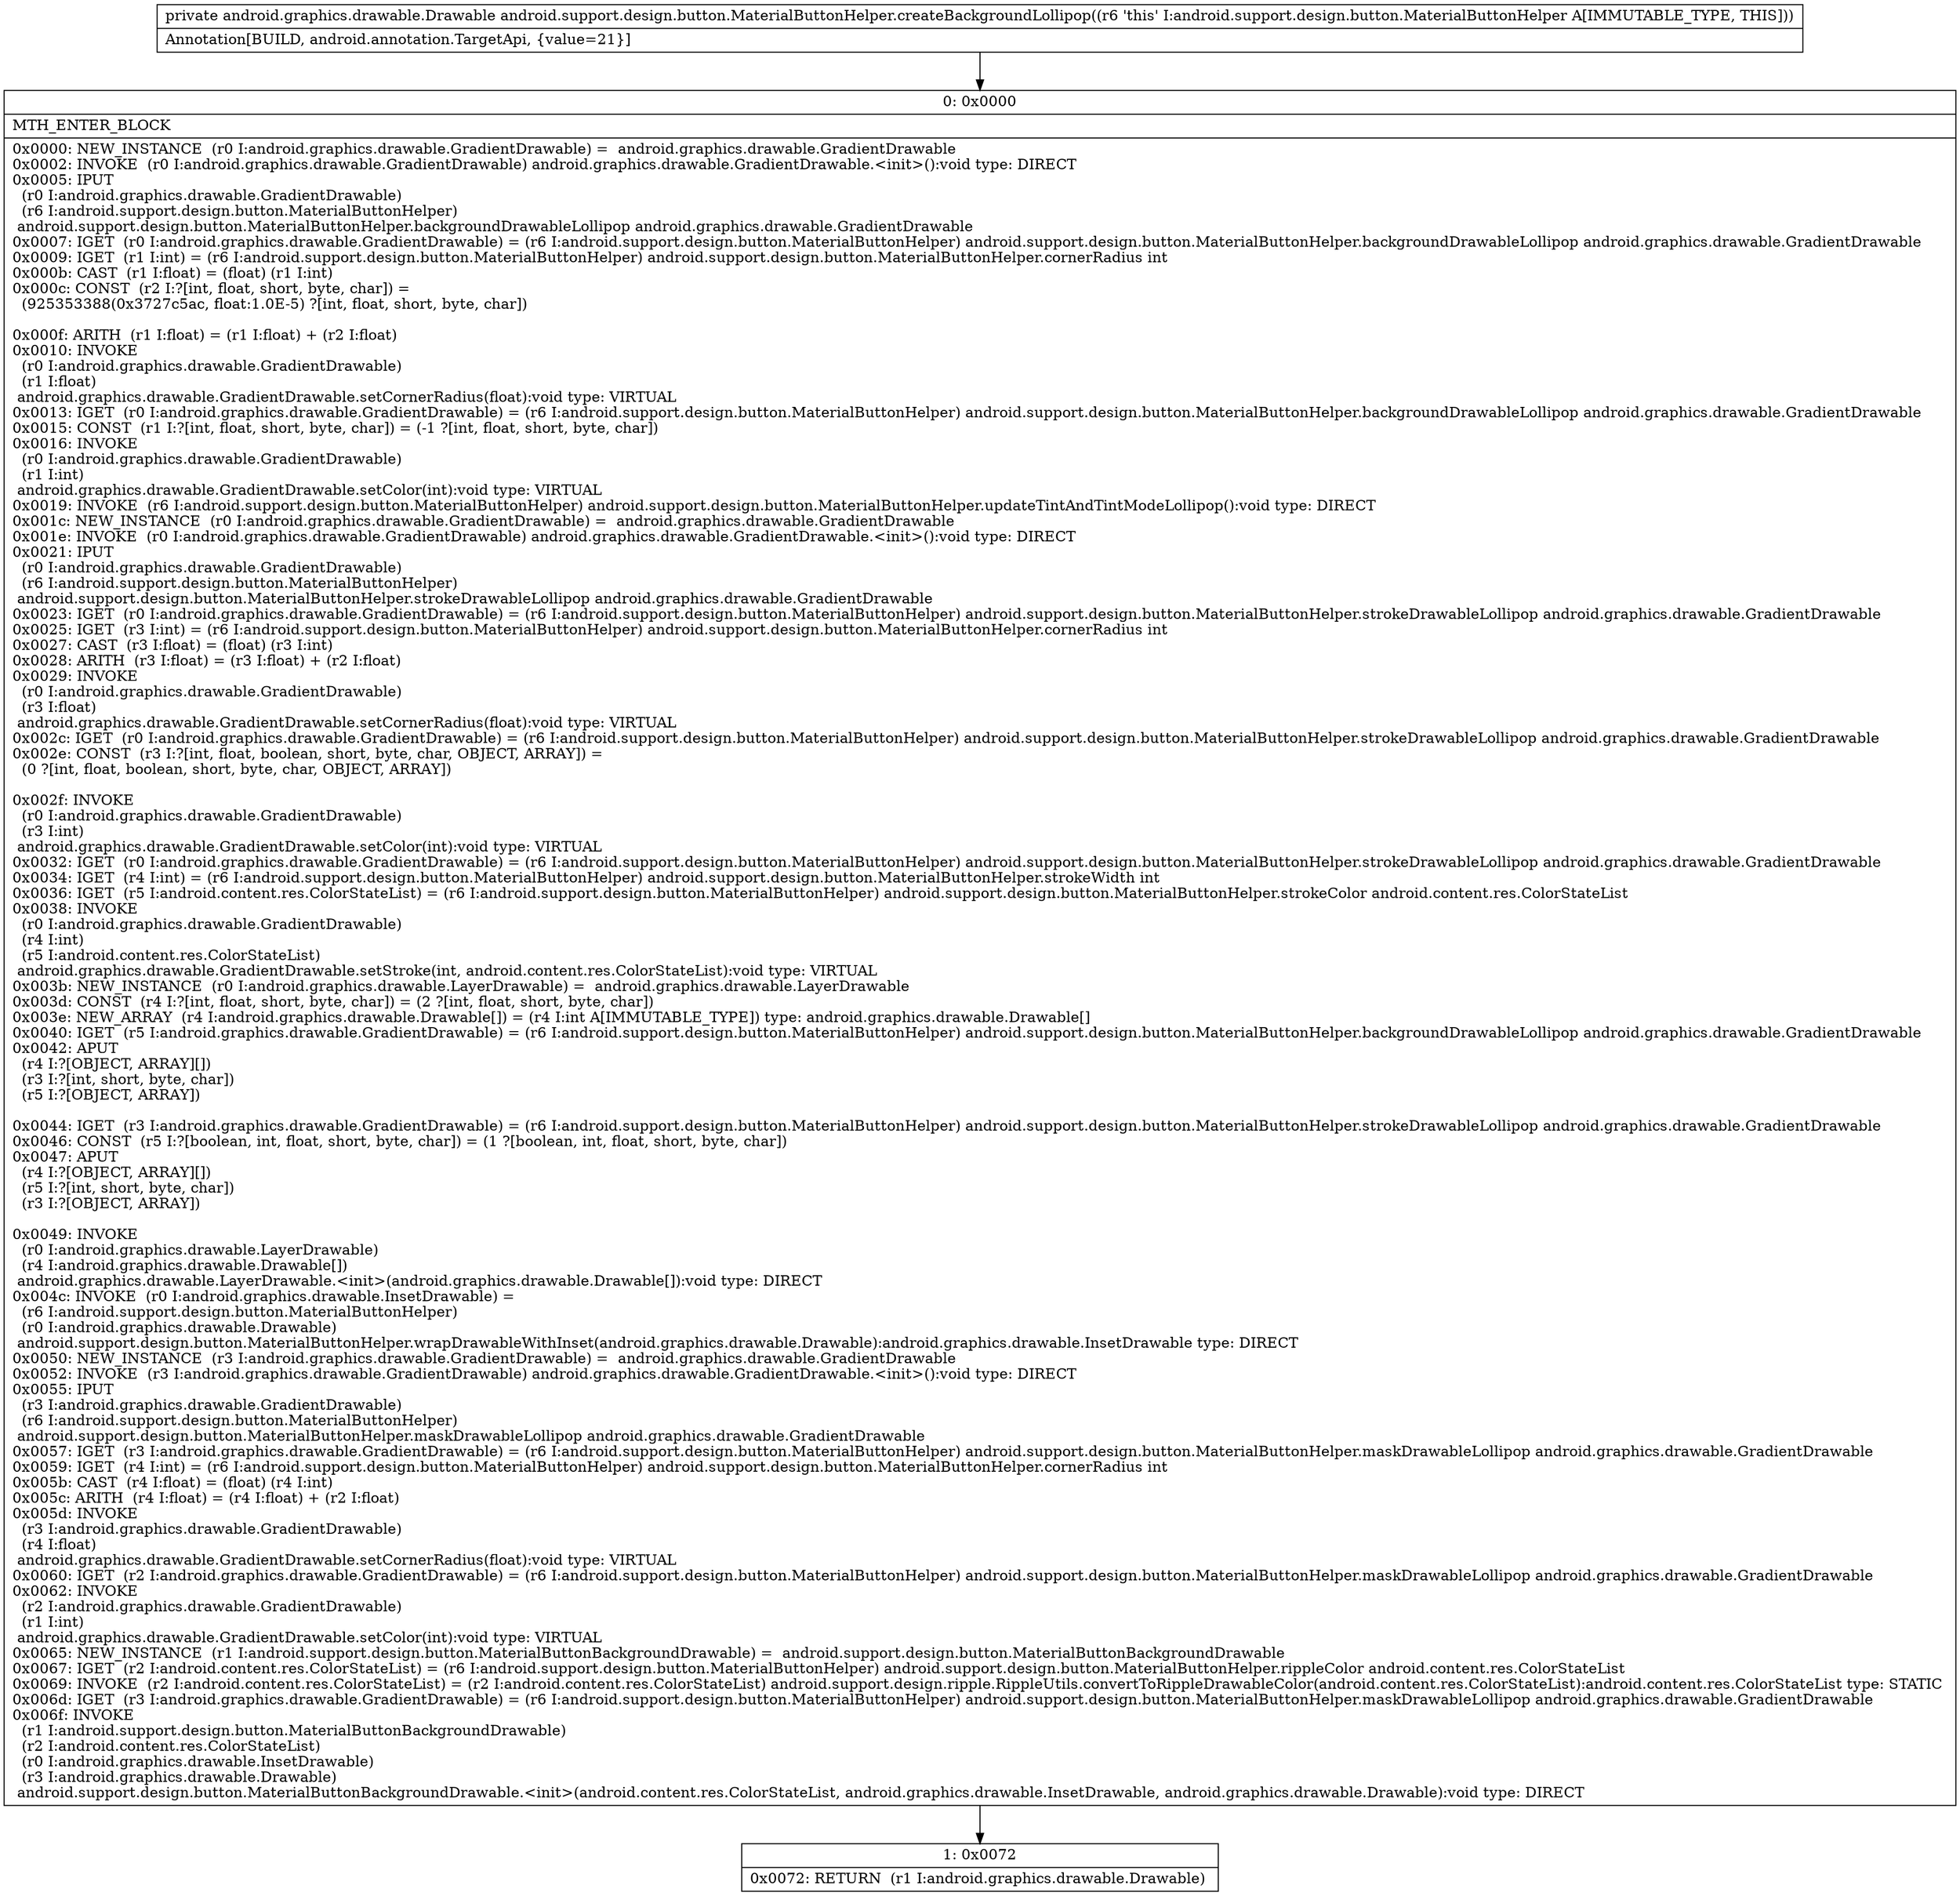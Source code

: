 digraph "CFG forandroid.support.design.button.MaterialButtonHelper.createBackgroundLollipop()Landroid\/graphics\/drawable\/Drawable;" {
Node_0 [shape=record,label="{0\:\ 0x0000|MTH_ENTER_BLOCK\l|0x0000: NEW_INSTANCE  (r0 I:android.graphics.drawable.GradientDrawable) =  android.graphics.drawable.GradientDrawable \l0x0002: INVOKE  (r0 I:android.graphics.drawable.GradientDrawable) android.graphics.drawable.GradientDrawable.\<init\>():void type: DIRECT \l0x0005: IPUT  \l  (r0 I:android.graphics.drawable.GradientDrawable)\l  (r6 I:android.support.design.button.MaterialButtonHelper)\l android.support.design.button.MaterialButtonHelper.backgroundDrawableLollipop android.graphics.drawable.GradientDrawable \l0x0007: IGET  (r0 I:android.graphics.drawable.GradientDrawable) = (r6 I:android.support.design.button.MaterialButtonHelper) android.support.design.button.MaterialButtonHelper.backgroundDrawableLollipop android.graphics.drawable.GradientDrawable \l0x0009: IGET  (r1 I:int) = (r6 I:android.support.design.button.MaterialButtonHelper) android.support.design.button.MaterialButtonHelper.cornerRadius int \l0x000b: CAST  (r1 I:float) = (float) (r1 I:int) \l0x000c: CONST  (r2 I:?[int, float, short, byte, char]) = \l  (925353388(0x3727c5ac, float:1.0E\-5) ?[int, float, short, byte, char])\l \l0x000f: ARITH  (r1 I:float) = (r1 I:float) + (r2 I:float) \l0x0010: INVOKE  \l  (r0 I:android.graphics.drawable.GradientDrawable)\l  (r1 I:float)\l android.graphics.drawable.GradientDrawable.setCornerRadius(float):void type: VIRTUAL \l0x0013: IGET  (r0 I:android.graphics.drawable.GradientDrawable) = (r6 I:android.support.design.button.MaterialButtonHelper) android.support.design.button.MaterialButtonHelper.backgroundDrawableLollipop android.graphics.drawable.GradientDrawable \l0x0015: CONST  (r1 I:?[int, float, short, byte, char]) = (\-1 ?[int, float, short, byte, char]) \l0x0016: INVOKE  \l  (r0 I:android.graphics.drawable.GradientDrawable)\l  (r1 I:int)\l android.graphics.drawable.GradientDrawable.setColor(int):void type: VIRTUAL \l0x0019: INVOKE  (r6 I:android.support.design.button.MaterialButtonHelper) android.support.design.button.MaterialButtonHelper.updateTintAndTintModeLollipop():void type: DIRECT \l0x001c: NEW_INSTANCE  (r0 I:android.graphics.drawable.GradientDrawable) =  android.graphics.drawable.GradientDrawable \l0x001e: INVOKE  (r0 I:android.graphics.drawable.GradientDrawable) android.graphics.drawable.GradientDrawable.\<init\>():void type: DIRECT \l0x0021: IPUT  \l  (r0 I:android.graphics.drawable.GradientDrawable)\l  (r6 I:android.support.design.button.MaterialButtonHelper)\l android.support.design.button.MaterialButtonHelper.strokeDrawableLollipop android.graphics.drawable.GradientDrawable \l0x0023: IGET  (r0 I:android.graphics.drawable.GradientDrawable) = (r6 I:android.support.design.button.MaterialButtonHelper) android.support.design.button.MaterialButtonHelper.strokeDrawableLollipop android.graphics.drawable.GradientDrawable \l0x0025: IGET  (r3 I:int) = (r6 I:android.support.design.button.MaterialButtonHelper) android.support.design.button.MaterialButtonHelper.cornerRadius int \l0x0027: CAST  (r3 I:float) = (float) (r3 I:int) \l0x0028: ARITH  (r3 I:float) = (r3 I:float) + (r2 I:float) \l0x0029: INVOKE  \l  (r0 I:android.graphics.drawable.GradientDrawable)\l  (r3 I:float)\l android.graphics.drawable.GradientDrawable.setCornerRadius(float):void type: VIRTUAL \l0x002c: IGET  (r0 I:android.graphics.drawable.GradientDrawable) = (r6 I:android.support.design.button.MaterialButtonHelper) android.support.design.button.MaterialButtonHelper.strokeDrawableLollipop android.graphics.drawable.GradientDrawable \l0x002e: CONST  (r3 I:?[int, float, boolean, short, byte, char, OBJECT, ARRAY]) = \l  (0 ?[int, float, boolean, short, byte, char, OBJECT, ARRAY])\l \l0x002f: INVOKE  \l  (r0 I:android.graphics.drawable.GradientDrawable)\l  (r3 I:int)\l android.graphics.drawable.GradientDrawable.setColor(int):void type: VIRTUAL \l0x0032: IGET  (r0 I:android.graphics.drawable.GradientDrawable) = (r6 I:android.support.design.button.MaterialButtonHelper) android.support.design.button.MaterialButtonHelper.strokeDrawableLollipop android.graphics.drawable.GradientDrawable \l0x0034: IGET  (r4 I:int) = (r6 I:android.support.design.button.MaterialButtonHelper) android.support.design.button.MaterialButtonHelper.strokeWidth int \l0x0036: IGET  (r5 I:android.content.res.ColorStateList) = (r6 I:android.support.design.button.MaterialButtonHelper) android.support.design.button.MaterialButtonHelper.strokeColor android.content.res.ColorStateList \l0x0038: INVOKE  \l  (r0 I:android.graphics.drawable.GradientDrawable)\l  (r4 I:int)\l  (r5 I:android.content.res.ColorStateList)\l android.graphics.drawable.GradientDrawable.setStroke(int, android.content.res.ColorStateList):void type: VIRTUAL \l0x003b: NEW_INSTANCE  (r0 I:android.graphics.drawable.LayerDrawable) =  android.graphics.drawable.LayerDrawable \l0x003d: CONST  (r4 I:?[int, float, short, byte, char]) = (2 ?[int, float, short, byte, char]) \l0x003e: NEW_ARRAY  (r4 I:android.graphics.drawable.Drawable[]) = (r4 I:int A[IMMUTABLE_TYPE]) type: android.graphics.drawable.Drawable[] \l0x0040: IGET  (r5 I:android.graphics.drawable.GradientDrawable) = (r6 I:android.support.design.button.MaterialButtonHelper) android.support.design.button.MaterialButtonHelper.backgroundDrawableLollipop android.graphics.drawable.GradientDrawable \l0x0042: APUT  \l  (r4 I:?[OBJECT, ARRAY][])\l  (r3 I:?[int, short, byte, char])\l  (r5 I:?[OBJECT, ARRAY])\l \l0x0044: IGET  (r3 I:android.graphics.drawable.GradientDrawable) = (r6 I:android.support.design.button.MaterialButtonHelper) android.support.design.button.MaterialButtonHelper.strokeDrawableLollipop android.graphics.drawable.GradientDrawable \l0x0046: CONST  (r5 I:?[boolean, int, float, short, byte, char]) = (1 ?[boolean, int, float, short, byte, char]) \l0x0047: APUT  \l  (r4 I:?[OBJECT, ARRAY][])\l  (r5 I:?[int, short, byte, char])\l  (r3 I:?[OBJECT, ARRAY])\l \l0x0049: INVOKE  \l  (r0 I:android.graphics.drawable.LayerDrawable)\l  (r4 I:android.graphics.drawable.Drawable[])\l android.graphics.drawable.LayerDrawable.\<init\>(android.graphics.drawable.Drawable[]):void type: DIRECT \l0x004c: INVOKE  (r0 I:android.graphics.drawable.InsetDrawable) = \l  (r6 I:android.support.design.button.MaterialButtonHelper)\l  (r0 I:android.graphics.drawable.Drawable)\l android.support.design.button.MaterialButtonHelper.wrapDrawableWithInset(android.graphics.drawable.Drawable):android.graphics.drawable.InsetDrawable type: DIRECT \l0x0050: NEW_INSTANCE  (r3 I:android.graphics.drawable.GradientDrawable) =  android.graphics.drawable.GradientDrawable \l0x0052: INVOKE  (r3 I:android.graphics.drawable.GradientDrawable) android.graphics.drawable.GradientDrawable.\<init\>():void type: DIRECT \l0x0055: IPUT  \l  (r3 I:android.graphics.drawable.GradientDrawable)\l  (r6 I:android.support.design.button.MaterialButtonHelper)\l android.support.design.button.MaterialButtonHelper.maskDrawableLollipop android.graphics.drawable.GradientDrawable \l0x0057: IGET  (r3 I:android.graphics.drawable.GradientDrawable) = (r6 I:android.support.design.button.MaterialButtonHelper) android.support.design.button.MaterialButtonHelper.maskDrawableLollipop android.graphics.drawable.GradientDrawable \l0x0059: IGET  (r4 I:int) = (r6 I:android.support.design.button.MaterialButtonHelper) android.support.design.button.MaterialButtonHelper.cornerRadius int \l0x005b: CAST  (r4 I:float) = (float) (r4 I:int) \l0x005c: ARITH  (r4 I:float) = (r4 I:float) + (r2 I:float) \l0x005d: INVOKE  \l  (r3 I:android.graphics.drawable.GradientDrawable)\l  (r4 I:float)\l android.graphics.drawable.GradientDrawable.setCornerRadius(float):void type: VIRTUAL \l0x0060: IGET  (r2 I:android.graphics.drawable.GradientDrawable) = (r6 I:android.support.design.button.MaterialButtonHelper) android.support.design.button.MaterialButtonHelper.maskDrawableLollipop android.graphics.drawable.GradientDrawable \l0x0062: INVOKE  \l  (r2 I:android.graphics.drawable.GradientDrawable)\l  (r1 I:int)\l android.graphics.drawable.GradientDrawable.setColor(int):void type: VIRTUAL \l0x0065: NEW_INSTANCE  (r1 I:android.support.design.button.MaterialButtonBackgroundDrawable) =  android.support.design.button.MaterialButtonBackgroundDrawable \l0x0067: IGET  (r2 I:android.content.res.ColorStateList) = (r6 I:android.support.design.button.MaterialButtonHelper) android.support.design.button.MaterialButtonHelper.rippleColor android.content.res.ColorStateList \l0x0069: INVOKE  (r2 I:android.content.res.ColorStateList) = (r2 I:android.content.res.ColorStateList) android.support.design.ripple.RippleUtils.convertToRippleDrawableColor(android.content.res.ColorStateList):android.content.res.ColorStateList type: STATIC \l0x006d: IGET  (r3 I:android.graphics.drawable.GradientDrawable) = (r6 I:android.support.design.button.MaterialButtonHelper) android.support.design.button.MaterialButtonHelper.maskDrawableLollipop android.graphics.drawable.GradientDrawable \l0x006f: INVOKE  \l  (r1 I:android.support.design.button.MaterialButtonBackgroundDrawable)\l  (r2 I:android.content.res.ColorStateList)\l  (r0 I:android.graphics.drawable.InsetDrawable)\l  (r3 I:android.graphics.drawable.Drawable)\l android.support.design.button.MaterialButtonBackgroundDrawable.\<init\>(android.content.res.ColorStateList, android.graphics.drawable.InsetDrawable, android.graphics.drawable.Drawable):void type: DIRECT \l}"];
Node_1 [shape=record,label="{1\:\ 0x0072|0x0072: RETURN  (r1 I:android.graphics.drawable.Drawable) \l}"];
MethodNode[shape=record,label="{private android.graphics.drawable.Drawable android.support.design.button.MaterialButtonHelper.createBackgroundLollipop((r6 'this' I:android.support.design.button.MaterialButtonHelper A[IMMUTABLE_TYPE, THIS]))  | Annotation[BUILD, android.annotation.TargetApi, \{value=21\}]\l}"];
MethodNode -> Node_0;
Node_0 -> Node_1;
}

